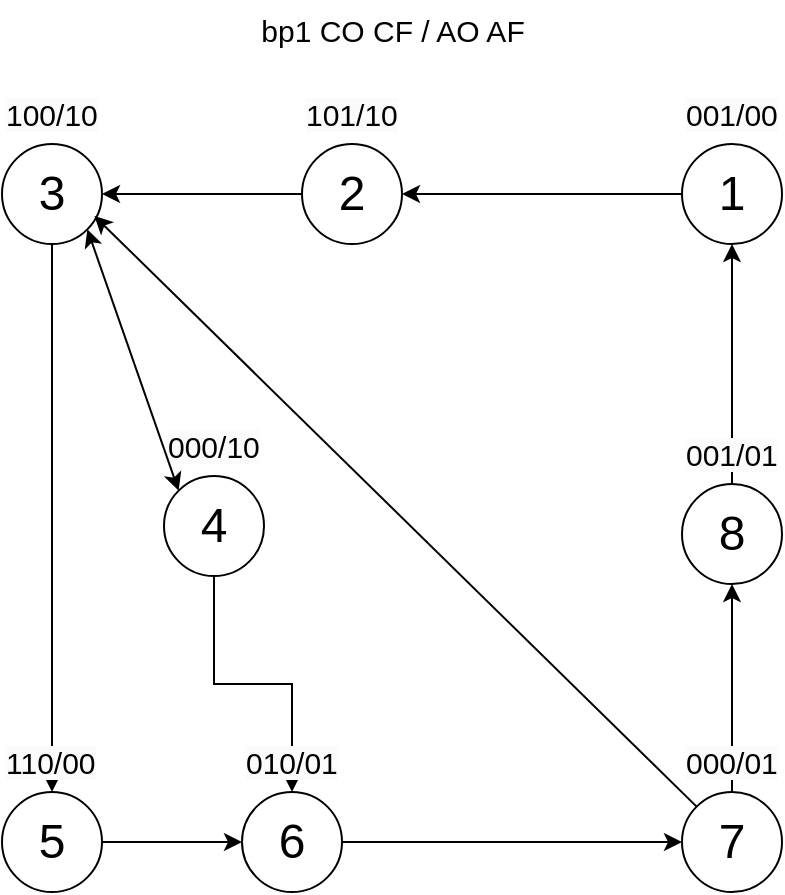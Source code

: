 <mxfile version="22.1.0" type="github">
  <diagram name="Page-1" id="AmhvDtN12hfX36d8CAgO">
    <mxGraphModel dx="1050" dy="542" grid="1" gridSize="10" guides="1" tooltips="1" connect="1" arrows="1" fold="1" page="1" pageScale="1" pageWidth="827" pageHeight="1169" math="0" shadow="0">
      <root>
        <mxCell id="0" />
        <mxCell id="1" parent="0" />
        <mxCell id="gM9qF0p-B_GPEuxgAu5l-1" style="edgeStyle=orthogonalEdgeStyle;rounded=0;orthogonalLoop=1;jettySize=auto;html=1;exitX=0;exitY=0.5;exitDx=0;exitDy=0;entryX=1;entryY=0.5;entryDx=0;entryDy=0;" edge="1" parent="1" source="Vd_EWAeYuF9hCsvW2SVY-1" target="Vd_EWAeYuF9hCsvW2SVY-7">
          <mxGeometry relative="1" as="geometry" />
        </mxCell>
        <mxCell id="Vd_EWAeYuF9hCsvW2SVY-1" value="&lt;font style=&quot;font-size: 24px;&quot;&gt;1&lt;/font&gt;" style="ellipse;whiteSpace=wrap;html=1;aspect=fixed;" parent="1" vertex="1">
          <mxGeometry x="559" y="130" width="50" height="50" as="geometry" />
        </mxCell>
        <mxCell id="Vd_EWAeYuF9hCsvW2SVY-2" value="&lt;font style=&quot;font-size: 15px;&quot;&gt;bp1 CO CF / AO AF&lt;/font&gt;" style="text;html=1;align=center;verticalAlign=middle;resizable=0;points=[];autosize=1;strokeColor=none;fillColor=none;" parent="1" vertex="1">
          <mxGeometry x="334" y="58" width="160" height="30" as="geometry" />
        </mxCell>
        <mxCell id="Vd_EWAeYuF9hCsvW2SVY-4" value="&lt;span style=&quot;color: rgb(0, 0, 0); font-family: Helvetica; font-size: 15px; font-style: normal; font-variant-ligatures: normal; font-variant-caps: normal; font-weight: 400; letter-spacing: normal; orphans: 2; text-align: center; text-indent: 0px; text-transform: none; widows: 2; word-spacing: 0px; -webkit-text-stroke-width: 0px; background-color: rgb(251, 251, 251); text-decoration-thickness: initial; text-decoration-style: initial; text-decoration-color: initial; float: none; display: inline !important;&quot;&gt;001/00&lt;/span&gt;" style="text;whiteSpace=wrap;html=1;" parent="1" vertex="1">
          <mxGeometry x="559" y="100" width="50" height="30" as="geometry" />
        </mxCell>
        <mxCell id="Vd_EWAeYuF9hCsvW2SVY-41" style="edgeStyle=orthogonalEdgeStyle;rounded=0;orthogonalLoop=1;jettySize=auto;html=1;exitX=0;exitY=0.5;exitDx=0;exitDy=0;entryX=1;entryY=0.5;entryDx=0;entryDy=0;" parent="1" source="Vd_EWAeYuF9hCsvW2SVY-7" target="Vd_EWAeYuF9hCsvW2SVY-9" edge="1">
          <mxGeometry relative="1" as="geometry" />
        </mxCell>
        <mxCell id="Vd_EWAeYuF9hCsvW2SVY-7" value="&lt;span style=&quot;font-size: 24px;&quot;&gt;2&lt;/span&gt;" style="ellipse;whiteSpace=wrap;html=1;aspect=fixed;" parent="1" vertex="1">
          <mxGeometry x="369" y="130" width="50" height="50" as="geometry" />
        </mxCell>
        <mxCell id="Vd_EWAeYuF9hCsvW2SVY-8" value="&lt;span style=&quot;color: rgb(0, 0, 0); font-family: Helvetica; font-size: 15px; font-style: normal; font-variant-ligatures: normal; font-variant-caps: normal; font-weight: 400; letter-spacing: normal; orphans: 2; text-align: center; text-indent: 0px; text-transform: none; widows: 2; word-spacing: 0px; -webkit-text-stroke-width: 0px; background-color: rgb(251, 251, 251); text-decoration-thickness: initial; text-decoration-style: initial; text-decoration-color: initial; float: none; display: inline !important;&quot;&gt;101/10&lt;/span&gt;" style="text;whiteSpace=wrap;html=1;" parent="1" vertex="1">
          <mxGeometry x="369" y="100" width="50" height="30" as="geometry" />
        </mxCell>
        <mxCell id="gM9qF0p-B_GPEuxgAu5l-2" style="edgeStyle=orthogonalEdgeStyle;rounded=0;orthogonalLoop=1;jettySize=auto;html=1;exitX=0.5;exitY=1;exitDx=0;exitDy=0;entryX=0.5;entryY=0;entryDx=0;entryDy=0;" edge="1" parent="1" source="Vd_EWAeYuF9hCsvW2SVY-9" target="Vd_EWAeYuF9hCsvW2SVY-18">
          <mxGeometry relative="1" as="geometry" />
        </mxCell>
        <mxCell id="Vd_EWAeYuF9hCsvW2SVY-9" value="&lt;font style=&quot;font-size: 24px;&quot;&gt;3&lt;/font&gt;" style="ellipse;whiteSpace=wrap;html=1;aspect=fixed;" parent="1" vertex="1">
          <mxGeometry x="219" y="130" width="50" height="50" as="geometry" />
        </mxCell>
        <mxCell id="Vd_EWAeYuF9hCsvW2SVY-10" value="&lt;span style=&quot;color: rgb(0, 0, 0); font-family: Helvetica; font-size: 15px; font-style: normal; font-variant-ligatures: normal; font-variant-caps: normal; font-weight: 400; letter-spacing: normal; orphans: 2; text-align: center; text-indent: 0px; text-transform: none; widows: 2; word-spacing: 0px; -webkit-text-stroke-width: 0px; background-color: rgb(251, 251, 251); text-decoration-thickness: initial; text-decoration-style: initial; text-decoration-color: initial; float: none; display: inline !important;&quot;&gt;100/10&lt;/span&gt;" style="text;whiteSpace=wrap;html=1;" parent="1" vertex="1">
          <mxGeometry x="219" y="100" width="50" height="30" as="geometry" />
        </mxCell>
        <mxCell id="gM9qF0p-B_GPEuxgAu5l-12" style="edgeStyle=orthogonalEdgeStyle;rounded=0;orthogonalLoop=1;jettySize=auto;html=1;exitX=0.5;exitY=1;exitDx=0;exitDy=0;entryX=0.5;entryY=0;entryDx=0;entryDy=0;" edge="1" parent="1" source="Vd_EWAeYuF9hCsvW2SVY-11" target="Vd_EWAeYuF9hCsvW2SVY-49">
          <mxGeometry relative="1" as="geometry" />
        </mxCell>
        <mxCell id="Vd_EWAeYuF9hCsvW2SVY-11" value="&lt;font style=&quot;font-size: 24px;&quot;&gt;4&lt;/font&gt;" style="ellipse;whiteSpace=wrap;html=1;aspect=fixed;" parent="1" vertex="1">
          <mxGeometry x="300" y="296" width="50" height="50" as="geometry" />
        </mxCell>
        <mxCell id="gM9qF0p-B_GPEuxgAu5l-10" style="edgeStyle=orthogonalEdgeStyle;rounded=0;orthogonalLoop=1;jettySize=auto;html=1;exitX=1;exitY=0.5;exitDx=0;exitDy=0;entryX=0;entryY=0.5;entryDx=0;entryDy=0;" edge="1" parent="1" source="Vd_EWAeYuF9hCsvW2SVY-18" target="Vd_EWAeYuF9hCsvW2SVY-49">
          <mxGeometry relative="1" as="geometry" />
        </mxCell>
        <mxCell id="Vd_EWAeYuF9hCsvW2SVY-18" value="&lt;font style=&quot;font-size: 24px;&quot;&gt;5&lt;/font&gt;" style="ellipse;whiteSpace=wrap;html=1;aspect=fixed;" parent="1" vertex="1">
          <mxGeometry x="219" y="454" width="50" height="50" as="geometry" />
        </mxCell>
        <mxCell id="Vd_EWAeYuF9hCsvW2SVY-19" value="&lt;span style=&quot;color: rgb(0, 0, 0); font-family: Helvetica; font-size: 15px; font-style: normal; font-variant-ligatures: normal; font-variant-caps: normal; font-weight: 400; letter-spacing: normal; orphans: 2; text-align: center; text-indent: 0px; text-transform: none; widows: 2; word-spacing: 0px; -webkit-text-stroke-width: 0px; background-color: rgb(251, 251, 251); text-decoration-thickness: initial; text-decoration-style: initial; text-decoration-color: initial; float: none; display: inline !important;&quot;&gt;110/00&lt;/span&gt;" style="text;whiteSpace=wrap;html=1;" parent="1" vertex="1">
          <mxGeometry x="219" y="424" width="50" height="30" as="geometry" />
        </mxCell>
        <mxCell id="Vd_EWAeYuF9hCsvW2SVY-12" value="&lt;span style=&quot;color: rgb(0, 0, 0); font-family: Helvetica; font-size: 15px; font-style: normal; font-variant-ligatures: normal; font-variant-caps: normal; font-weight: 400; letter-spacing: normal; orphans: 2; text-align: center; text-indent: 0px; text-transform: none; widows: 2; word-spacing: 0px; -webkit-text-stroke-width: 0px; background-color: rgb(251, 251, 251); text-decoration-thickness: initial; text-decoration-style: initial; text-decoration-color: initial; float: none; display: inline !important;&quot;&gt;000/10&lt;/span&gt;" style="text;whiteSpace=wrap;html=1;" parent="1" vertex="1">
          <mxGeometry x="300" y="266" width="50" height="30" as="geometry" />
        </mxCell>
        <mxCell id="Vd_EWAeYuF9hCsvW2SVY-46" value="" style="endArrow=classic;startArrow=classic;html=1;rounded=0;exitX=1;exitY=1;exitDx=0;exitDy=0;entryX=0;entryY=0;entryDx=0;entryDy=0;" parent="1" source="Vd_EWAeYuF9hCsvW2SVY-9" target="Vd_EWAeYuF9hCsvW2SVY-11" edge="1">
          <mxGeometry width="50" height="50" relative="1" as="geometry">
            <mxPoint x="309" y="330" as="sourcePoint" />
            <mxPoint x="359" y="280" as="targetPoint" />
          </mxGeometry>
        </mxCell>
        <mxCell id="Vd_EWAeYuF9hCsvW2SVY-54" style="edgeStyle=orthogonalEdgeStyle;rounded=0;orthogonalLoop=1;jettySize=auto;html=1;exitX=1;exitY=0.5;exitDx=0;exitDy=0;entryX=0;entryY=0.5;entryDx=0;entryDy=0;" parent="1" source="Vd_EWAeYuF9hCsvW2SVY-49" target="Vd_EWAeYuF9hCsvW2SVY-51" edge="1">
          <mxGeometry relative="1" as="geometry" />
        </mxCell>
        <mxCell id="Vd_EWAeYuF9hCsvW2SVY-49" value="&lt;span style=&quot;font-size: 24px;&quot;&gt;6&lt;/span&gt;" style="ellipse;whiteSpace=wrap;html=1;aspect=fixed;" parent="1" vertex="1">
          <mxGeometry x="339" y="454" width="50" height="50" as="geometry" />
        </mxCell>
        <mxCell id="Vd_EWAeYuF9hCsvW2SVY-58" style="edgeStyle=orthogonalEdgeStyle;rounded=0;orthogonalLoop=1;jettySize=auto;html=1;exitX=0.5;exitY=0;exitDx=0;exitDy=0;entryX=0.5;entryY=1;entryDx=0;entryDy=0;" parent="1" source="Vd_EWAeYuF9hCsvW2SVY-51" target="Vd_EWAeYuF9hCsvW2SVY-55" edge="1">
          <mxGeometry relative="1" as="geometry" />
        </mxCell>
        <mxCell id="Vd_EWAeYuF9hCsvW2SVY-51" value="&lt;span style=&quot;font-size: 24px;&quot;&gt;7&lt;br&gt;&lt;/span&gt;" style="ellipse;whiteSpace=wrap;html=1;aspect=fixed;" parent="1" vertex="1">
          <mxGeometry x="559" y="454" width="50" height="50" as="geometry" />
        </mxCell>
        <mxCell id="Vd_EWAeYuF9hCsvW2SVY-52" value="&lt;span style=&quot;color: rgb(0, 0, 0); font-family: Helvetica; font-size: 15px; font-style: normal; font-variant-ligatures: normal; font-variant-caps: normal; font-weight: 400; letter-spacing: normal; orphans: 2; text-align: center; text-indent: 0px; text-transform: none; widows: 2; word-spacing: 0px; -webkit-text-stroke-width: 0px; background-color: rgb(251, 251, 251); text-decoration-thickness: initial; text-decoration-style: initial; text-decoration-color: initial; float: none; display: inline !important;&quot;&gt;000/01&lt;br&gt;&lt;/span&gt;" style="text;whiteSpace=wrap;html=1;" parent="1" vertex="1">
          <mxGeometry x="559" y="424" width="50" height="26" as="geometry" />
        </mxCell>
        <mxCell id="Vd_EWAeYuF9hCsvW2SVY-59" style="edgeStyle=orthogonalEdgeStyle;rounded=0;orthogonalLoop=1;jettySize=auto;html=1;exitX=0.5;exitY=0;exitDx=0;exitDy=0;entryX=0.5;entryY=1;entryDx=0;entryDy=0;" parent="1" source="Vd_EWAeYuF9hCsvW2SVY-55" target="Vd_EWAeYuF9hCsvW2SVY-1" edge="1">
          <mxGeometry relative="1" as="geometry" />
        </mxCell>
        <mxCell id="Vd_EWAeYuF9hCsvW2SVY-55" value="&lt;span style=&quot;font-size: 24px;&quot;&gt;8&lt;br&gt;&lt;/span&gt;" style="ellipse;whiteSpace=wrap;html=1;aspect=fixed;" parent="1" vertex="1">
          <mxGeometry x="559" y="300" width="50" height="50" as="geometry" />
        </mxCell>
        <mxCell id="Vd_EWAeYuF9hCsvW2SVY-56" value="&lt;span style=&quot;color: rgb(0, 0, 0); font-family: Helvetica; font-size: 15px; font-style: normal; font-variant-ligatures: normal; font-variant-caps: normal; font-weight: 400; letter-spacing: normal; orphans: 2; text-align: center; text-indent: 0px; text-transform: none; widows: 2; word-spacing: 0px; -webkit-text-stroke-width: 0px; background-color: rgb(251, 251, 251); text-decoration-thickness: initial; text-decoration-style: initial; text-decoration-color: initial; float: none; display: inline !important;&quot;&gt;001/01&lt;br&gt;&lt;/span&gt;" style="text;whiteSpace=wrap;html=1;" parent="1" vertex="1">
          <mxGeometry x="559" y="270" width="50" height="26" as="geometry" />
        </mxCell>
        <mxCell id="Vd_EWAeYuF9hCsvW2SVY-50" value="&lt;span style=&quot;color: rgb(0, 0, 0); font-family: Helvetica; font-size: 15px; font-style: normal; font-variant-ligatures: normal; font-variant-caps: normal; font-weight: 400; letter-spacing: normal; orphans: 2; text-align: center; text-indent: 0px; text-transform: none; widows: 2; word-spacing: 0px; -webkit-text-stroke-width: 0px; background-color: rgb(251, 251, 251); text-decoration-thickness: initial; text-decoration-style: initial; text-decoration-color: initial; float: none; display: inline !important;&quot;&gt;010/01&lt;br&gt;&lt;/span&gt;" style="text;whiteSpace=wrap;html=1;" parent="1" vertex="1">
          <mxGeometry x="339" y="424" width="50" height="26" as="geometry" />
        </mxCell>
        <mxCell id="gM9qF0p-B_GPEuxgAu5l-14" value="" style="endArrow=classic;html=1;rounded=0;exitX=0;exitY=0;exitDx=0;exitDy=0;entryX=0.924;entryY=0.72;entryDx=0;entryDy=0;entryPerimeter=0;" edge="1" parent="1" source="Vd_EWAeYuF9hCsvW2SVY-51" target="Vd_EWAeYuF9hCsvW2SVY-9">
          <mxGeometry width="50" height="50" relative="1" as="geometry">
            <mxPoint x="390" y="330" as="sourcePoint" />
            <mxPoint x="440" y="280" as="targetPoint" />
          </mxGeometry>
        </mxCell>
      </root>
    </mxGraphModel>
  </diagram>
</mxfile>
